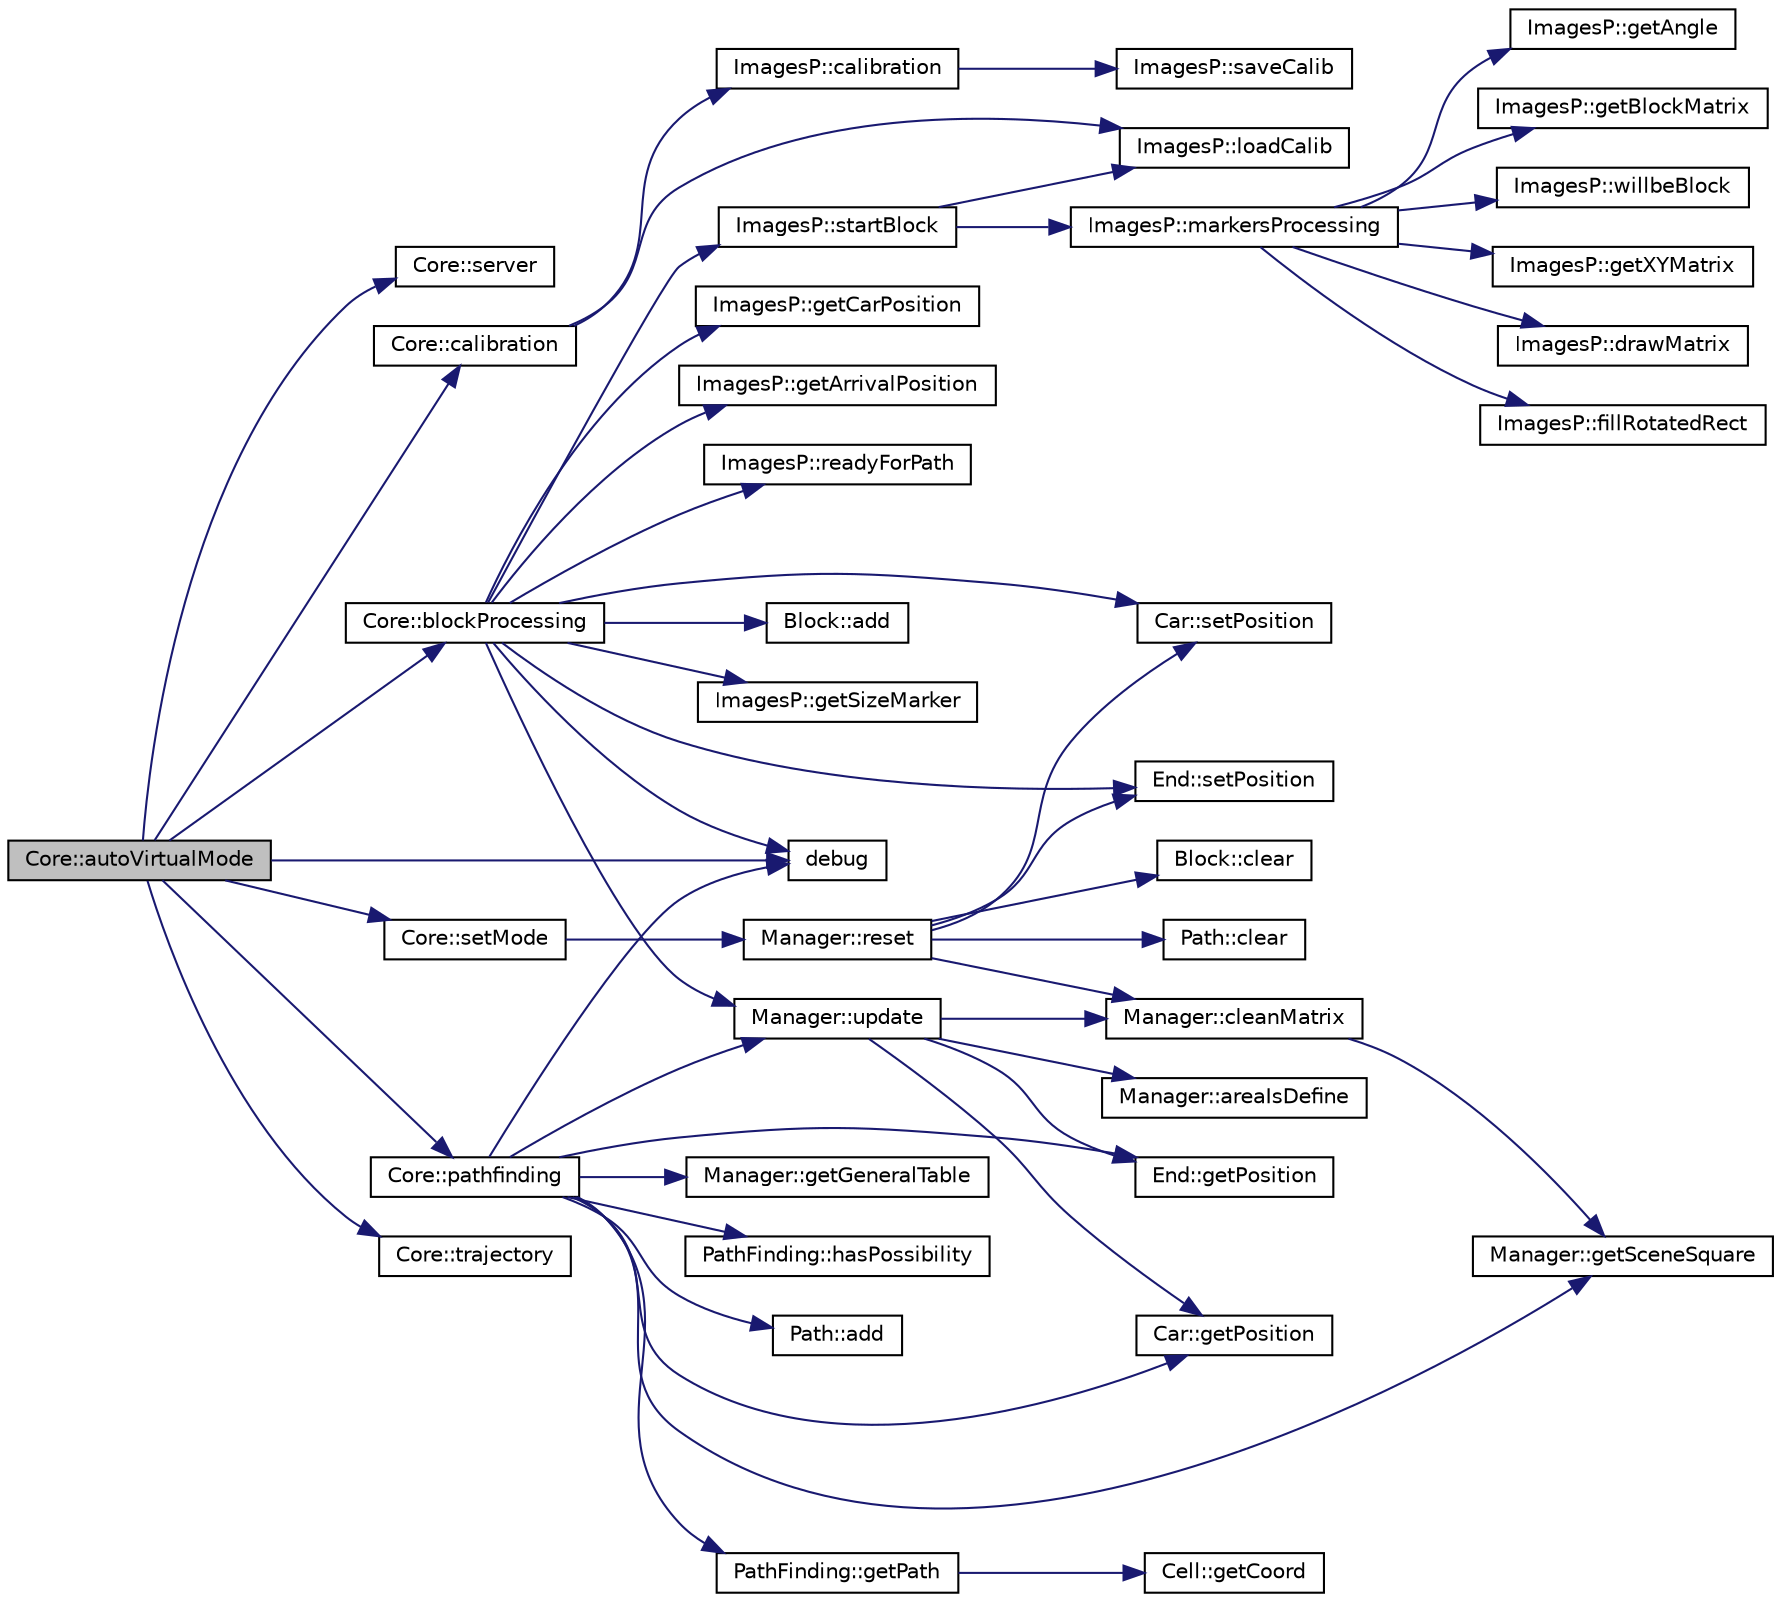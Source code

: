 digraph "Core::autoVirtualMode"
{
  edge [fontname="Helvetica",fontsize="10",labelfontname="Helvetica",labelfontsize="10"];
  node [fontname="Helvetica",fontsize="10",shape=record];
  rankdir="LR";
  Node1 [label="Core::autoVirtualMode",height=0.2,width=0.4,color="black", fillcolor="grey75", style="filled" fontcolor="black"];
  Node1 -> Node2 [color="midnightblue",fontsize="10",style="solid"];
  Node2 [label="Core::server",height=0.2,width=0.4,color="black", fillcolor="white", style="filled",URL="$class_core.html#a2a8efb95fadd86481ba62c98b72c7f1c"];
  Node1 -> Node3 [color="midnightblue",fontsize="10",style="solid"];
  Node3 [label="debug",height=0.2,width=0.4,color="black", fillcolor="white", style="filled",URL="$definition_8h.html#ae6a018075cd2ce88abd30abf84807fac"];
  Node1 -> Node4 [color="midnightblue",fontsize="10",style="solid"];
  Node4 [label="Core::calibration",height=0.2,width=0.4,color="black", fillcolor="white", style="filled",URL="$class_core.html#a2d832a5e544b5e76d03a7fd596522b42"];
  Node4 -> Node5 [color="midnightblue",fontsize="10",style="solid"];
  Node5 [label="ImagesP::calibration",height=0.2,width=0.4,color="black", fillcolor="white", style="filled",URL="$class_images_p.html#a799c4550d96659d7d188b03f52bb9f4a"];
  Node5 -> Node6 [color="midnightblue",fontsize="10",style="solid"];
  Node6 [label="ImagesP::saveCalib",height=0.2,width=0.4,color="black", fillcolor="white", style="filled",URL="$class_images_p.html#aeb7483dee60e755fffcc9e6f9355fd43"];
  Node4 -> Node7 [color="midnightblue",fontsize="10",style="solid"];
  Node7 [label="ImagesP::loadCalib",height=0.2,width=0.4,color="black", fillcolor="white", style="filled",URL="$class_images_p.html#a4048e5f515cb51cbf25211ec8b4854b7"];
  Node1 -> Node8 [color="midnightblue",fontsize="10",style="solid"];
  Node8 [label="Core::blockProcessing",height=0.2,width=0.4,color="black", fillcolor="white", style="filled",URL="$class_core.html#a8648fac82f0324cead88c8fa2731b286"];
  Node8 -> Node3 [color="midnightblue",fontsize="10",style="solid"];
  Node8 -> Node9 [color="midnightblue",fontsize="10",style="solid"];
  Node9 [label="ImagesP::startBlock",height=0.2,width=0.4,color="black", fillcolor="white", style="filled",URL="$class_images_p.html#ae2aecf8db20e7b3bcd14a7182dfdaf29"];
  Node9 -> Node7 [color="midnightblue",fontsize="10",style="solid"];
  Node9 -> Node10 [color="midnightblue",fontsize="10",style="solid"];
  Node10 [label="ImagesP::markersProcessing",height=0.2,width=0.4,color="black", fillcolor="white", style="filled",URL="$class_images_p.html#af8bad8cf7cb3be74c084a0efc86ca73f"];
  Node10 -> Node11 [color="midnightblue",fontsize="10",style="solid"];
  Node11 [label="ImagesP::drawMatrix",height=0.2,width=0.4,color="black", fillcolor="white", style="filled",URL="$class_images_p.html#a4eee68c40eb47b29e0b738ea38a55353"];
  Node10 -> Node12 [color="midnightblue",fontsize="10",style="solid"];
  Node12 [label="ImagesP::fillRotatedRect",height=0.2,width=0.4,color="black", fillcolor="white", style="filled",URL="$class_images_p.html#aab5950c25ea44c06bc4026ce6dece7fa"];
  Node10 -> Node13 [color="midnightblue",fontsize="10",style="solid"];
  Node13 [label="ImagesP::getAngle",height=0.2,width=0.4,color="black", fillcolor="white", style="filled",URL="$class_images_p.html#a03b81fad0317e9939085c5e7538c2efe"];
  Node10 -> Node14 [color="midnightblue",fontsize="10",style="solid"];
  Node14 [label="ImagesP::getBlockMatrix",height=0.2,width=0.4,color="black", fillcolor="white", style="filled",URL="$class_images_p.html#a50c2faf5197f1e0b5d54f4acdb9f82dd"];
  Node10 -> Node15 [color="midnightblue",fontsize="10",style="solid"];
  Node15 [label="ImagesP::willbeBlock",height=0.2,width=0.4,color="black", fillcolor="white", style="filled",URL="$class_images_p.html#a4e8b4ba0f6f6f408de4cc4c52ac29f27"];
  Node10 -> Node16 [color="midnightblue",fontsize="10",style="solid"];
  Node16 [label="ImagesP::getXYMatrix",height=0.2,width=0.4,color="black", fillcolor="white", style="filled",URL="$class_images_p.html#a0b371e65a472c1cce7d6dc83bd171e4d"];
  Node8 -> Node17 [color="midnightblue",fontsize="10",style="solid"];
  Node17 [label="Block::add",height=0.2,width=0.4,color="black", fillcolor="white", style="filled",URL="$class_block.html#aed3bcda97836cd92c2856e5c5e06e883"];
  Node8 -> Node18 [color="midnightblue",fontsize="10",style="solid"];
  Node18 [label="ImagesP::getSizeMarker",height=0.2,width=0.4,color="black", fillcolor="white", style="filled",URL="$class_images_p.html#a002bb2f3148a85c46c954dcc98ad2760"];
  Node8 -> Node19 [color="midnightblue",fontsize="10",style="solid"];
  Node19 [label="Car::setPosition",height=0.2,width=0.4,color="black", fillcolor="white", style="filled",URL="$class_car.html#a97e3c5de8eb65659ef520de6591f814d"];
  Node8 -> Node20 [color="midnightblue",fontsize="10",style="solid"];
  Node20 [label="ImagesP::getCarPosition",height=0.2,width=0.4,color="black", fillcolor="white", style="filled",URL="$class_images_p.html#afe9cff50f49fc67bd8938d8d0223fe81"];
  Node8 -> Node21 [color="midnightblue",fontsize="10",style="solid"];
  Node21 [label="End::setPosition",height=0.2,width=0.4,color="black", fillcolor="white", style="filled",URL="$class_end.html#a5be9587f22c8eb23249513a7b5e6db92"];
  Node8 -> Node22 [color="midnightblue",fontsize="10",style="solid"];
  Node22 [label="ImagesP::getArrivalPosition",height=0.2,width=0.4,color="black", fillcolor="white", style="filled",URL="$class_images_p.html#aaf0d33634f747f1defec833fbc6dfae2"];
  Node8 -> Node23 [color="midnightblue",fontsize="10",style="solid"];
  Node23 [label="Manager::update",height=0.2,width=0.4,color="black", fillcolor="white", style="filled",URL="$class_manager.html#af43da42550bd9746c5ea61a6aeee80de"];
  Node23 -> Node24 [color="midnightblue",fontsize="10",style="solid"];
  Node24 [label="Manager::areaIsDefine",height=0.2,width=0.4,color="black", fillcolor="white", style="filled",URL="$class_manager.html#a5040d372e0142f22892fdce49ca96e03"];
  Node23 -> Node25 [color="midnightblue",fontsize="10",style="solid"];
  Node25 [label="Manager::cleanMatrix",height=0.2,width=0.4,color="black", fillcolor="white", style="filled",URL="$class_manager.html#a1734887f37a6cc8e5837431b2875459f"];
  Node25 -> Node26 [color="midnightblue",fontsize="10",style="solid"];
  Node26 [label="Manager::getSceneSquare",height=0.2,width=0.4,color="black", fillcolor="white", style="filled",URL="$class_manager.html#a60f89ec1bf61d37a74b4cd67a57d5702"];
  Node23 -> Node27 [color="midnightblue",fontsize="10",style="solid"];
  Node27 [label="Car::getPosition",height=0.2,width=0.4,color="black", fillcolor="white", style="filled",URL="$class_car.html#a20dd521474ee36b144bde58e3359eed6"];
  Node23 -> Node28 [color="midnightblue",fontsize="10",style="solid"];
  Node28 [label="End::getPosition",height=0.2,width=0.4,color="black", fillcolor="white", style="filled",URL="$class_end.html#ac1365bd526e9ca1f5c8e9d80dc750a36"];
  Node8 -> Node29 [color="midnightblue",fontsize="10",style="solid"];
  Node29 [label="ImagesP::readyForPath",height=0.2,width=0.4,color="black", fillcolor="white", style="filled",URL="$class_images_p.html#a3c43049bf1ce2da9ffa88841e48c29e1"];
  Node1 -> Node30 [color="midnightblue",fontsize="10",style="solid"];
  Node30 [label="Core::pathfinding",height=0.2,width=0.4,color="black", fillcolor="white", style="filled",URL="$class_core.html#a333060e38c961d6fbf4ba4d01a84e48b"];
  Node30 -> Node3 [color="midnightblue",fontsize="10",style="solid"];
  Node30 -> Node31 [color="midnightblue",fontsize="10",style="solid"];
  Node31 [label="Manager::getGeneralTable",height=0.2,width=0.4,color="black", fillcolor="white", style="filled",URL="$class_manager.html#a963d327a438d93b100ff68b475d2cf83"];
  Node30 -> Node26 [color="midnightblue",fontsize="10",style="solid"];
  Node30 -> Node27 [color="midnightblue",fontsize="10",style="solid"];
  Node30 -> Node28 [color="midnightblue",fontsize="10",style="solid"];
  Node30 -> Node32 [color="midnightblue",fontsize="10",style="solid"];
  Node32 [label="PathFinding::hasPossibility",height=0.2,width=0.4,color="black", fillcolor="white", style="filled",URL="$class_path_finding.html#a8d70d17f06400cdcd5787331d7be38e2"];
  Node30 -> Node33 [color="midnightblue",fontsize="10",style="solid"];
  Node33 [label="PathFinding::getPath",height=0.2,width=0.4,color="black", fillcolor="white", style="filled",URL="$class_path_finding.html#a536055d11c630edc210d100d832a5ccf"];
  Node33 -> Node34 [color="midnightblue",fontsize="10",style="solid"];
  Node34 [label="Cell::getCoord",height=0.2,width=0.4,color="black", fillcolor="white", style="filled",URL="$class_cell.html#a6cb8051b31ce00b7a7f2cc1b6e14d6a4"];
  Node30 -> Node35 [color="midnightblue",fontsize="10",style="solid"];
  Node35 [label="Path::add",height=0.2,width=0.4,color="black", fillcolor="white", style="filled",URL="$class_path.html#a0b82136bc60497245fef11070a74061b"];
  Node30 -> Node23 [color="midnightblue",fontsize="10",style="solid"];
  Node1 -> Node36 [color="midnightblue",fontsize="10",style="solid"];
  Node36 [label="Core::trajectory",height=0.2,width=0.4,color="black", fillcolor="white", style="filled",URL="$class_core.html#a185801ec33fe24b0f36e4d9e474403ca"];
  Node1 -> Node37 [color="midnightblue",fontsize="10",style="solid"];
  Node37 [label="Core::setMode",height=0.2,width=0.4,color="black", fillcolor="white", style="filled",URL="$class_core.html#a1dac5f63296f11309c2f25770b30912b"];
  Node37 -> Node38 [color="midnightblue",fontsize="10",style="solid"];
  Node38 [label="Manager::reset",height=0.2,width=0.4,color="black", fillcolor="white", style="filled",URL="$class_manager.html#a8cb433965677ad622ee43d59e24262e7"];
  Node38 -> Node25 [color="midnightblue",fontsize="10",style="solid"];
  Node38 -> Node19 [color="midnightblue",fontsize="10",style="solid"];
  Node38 -> Node21 [color="midnightblue",fontsize="10",style="solid"];
  Node38 -> Node39 [color="midnightblue",fontsize="10",style="solid"];
  Node39 [label="Block::clear",height=0.2,width=0.4,color="black", fillcolor="white", style="filled",URL="$class_block.html#a37bf8cd7e85de983bc56eb19b168575a"];
  Node38 -> Node40 [color="midnightblue",fontsize="10",style="solid"];
  Node40 [label="Path::clear",height=0.2,width=0.4,color="black", fillcolor="white", style="filled",URL="$class_path.html#a962e54c19be5fbe17f902ee6a7a3a706"];
}
